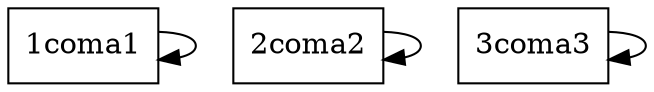 digraph SparseMatrix {
    node [shape=rectangle];
    1
 [label="1coma1
"];
    1
 -> 1
;
    2
 [label="2coma2
"];
    2
 -> 2
;
    3
 [label="3coma3
"];
    3
 -> 3
;
}
